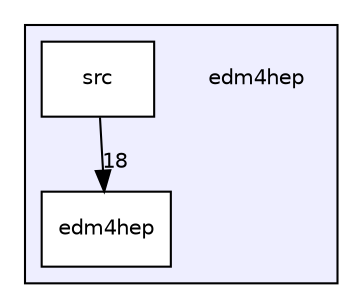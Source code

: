 digraph "edm4hep" {
  compound=true
  node [ fontsize="10", fontname="Helvetica"];
  edge [ labelfontsize="10", labelfontname="Helvetica"];
  subgraph clusterdir_7c2dadd765163befbbc4727e730bbb11 {
    graph [ bgcolor="#eeeeff", pencolor="black", label="" URL="dir_7c2dadd765163befbbc4727e730bbb11.html"];
    dir_7c2dadd765163befbbc4727e730bbb11 [shape=plaintext label="edm4hep"];
    dir_66485340c4f1b38636181abec4fec826 [shape=box label="edm4hep" color="black" fillcolor="white" style="filled" URL="dir_66485340c4f1b38636181abec4fec826.html"];
    dir_d894b7eb299f065c921f35cdff21845e [shape=box label="src" color="black" fillcolor="white" style="filled" URL="dir_d894b7eb299f065c921f35cdff21845e.html"];
  }
  dir_d894b7eb299f065c921f35cdff21845e->dir_66485340c4f1b38636181abec4fec826 [headlabel="18", labeldistance=1.5 headhref="dir_000009_000008.html"];
}
